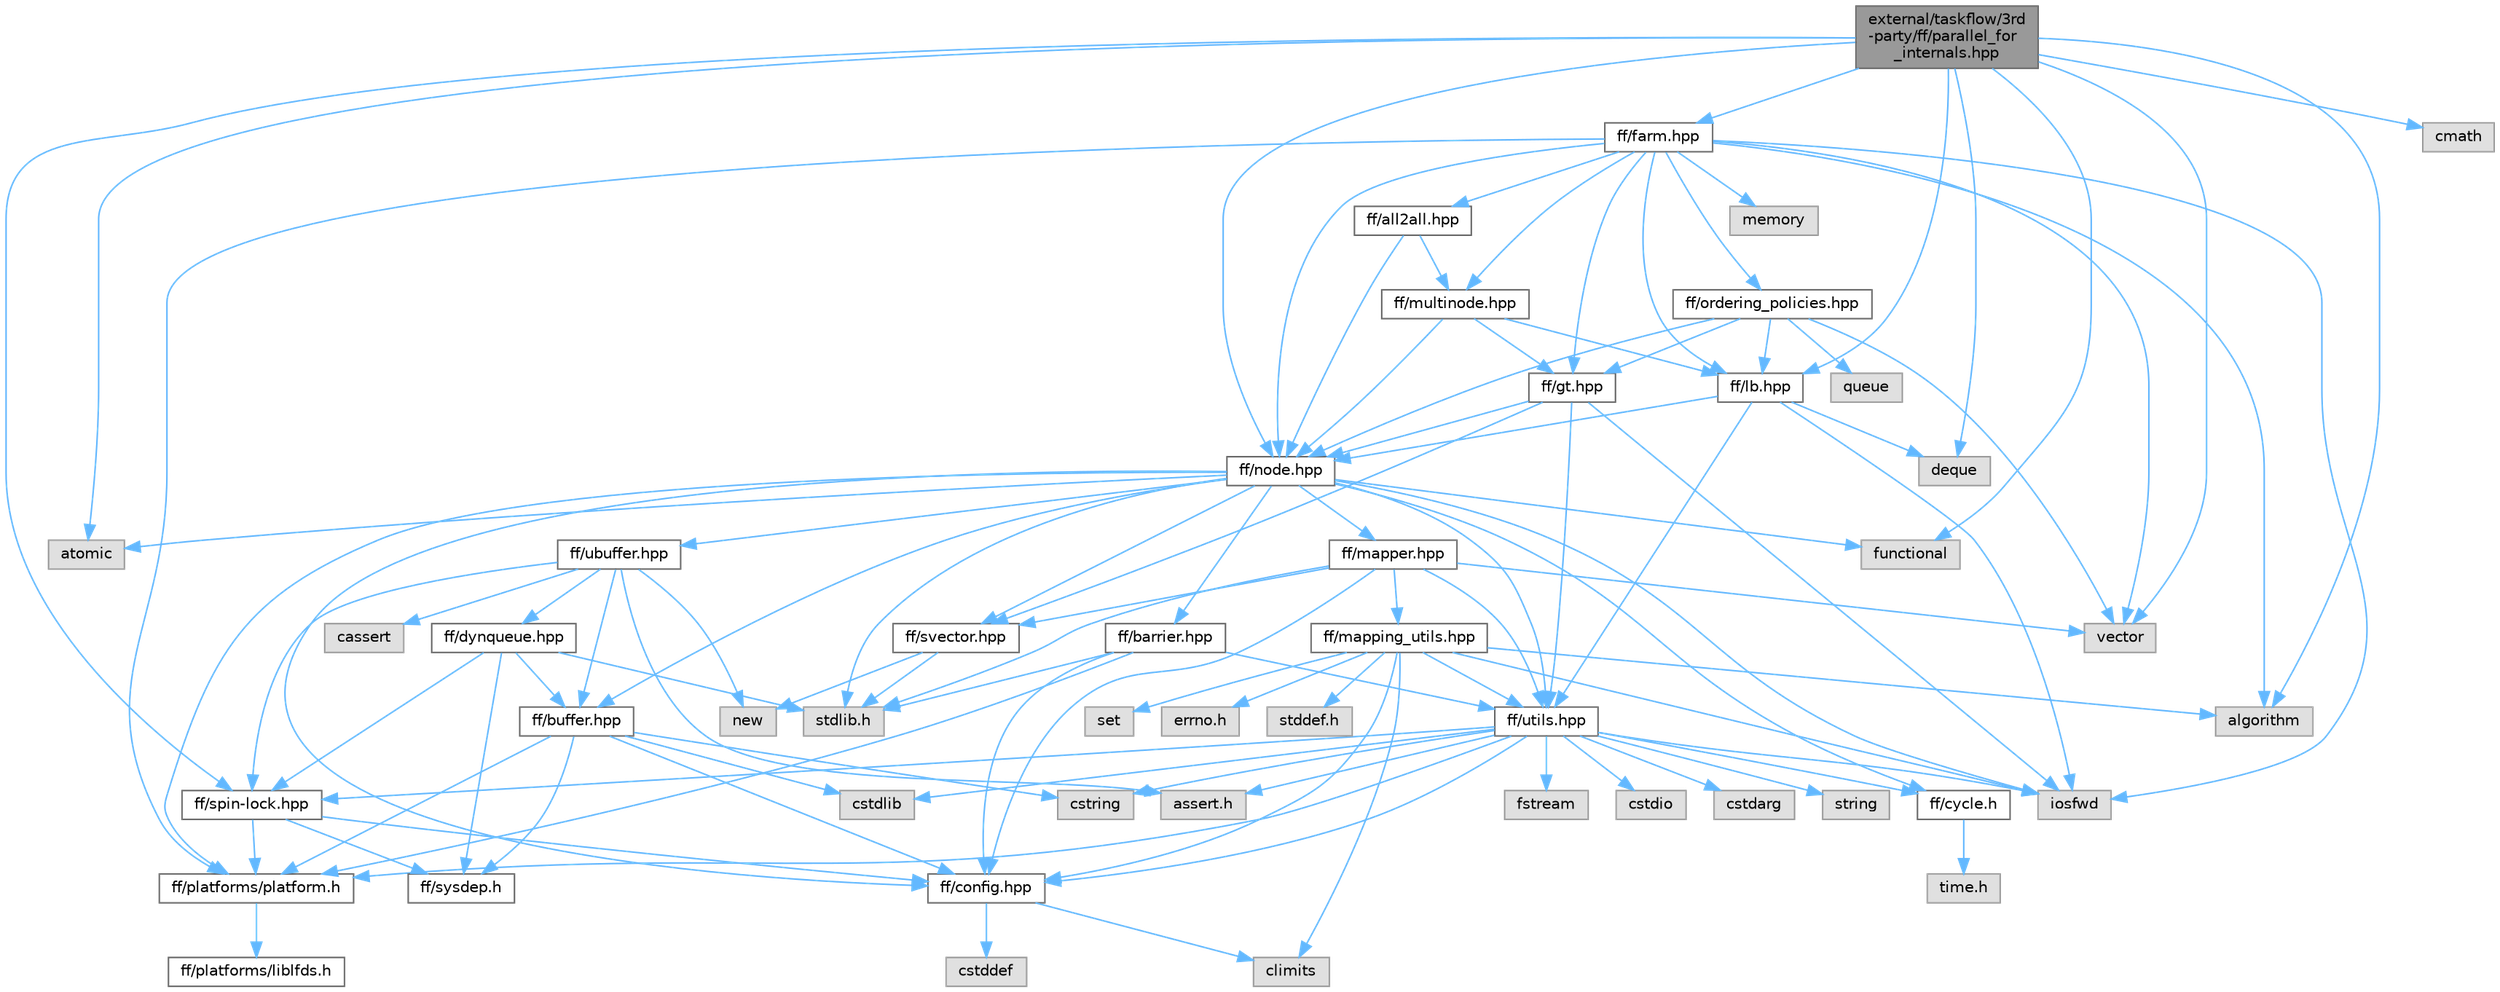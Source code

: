 digraph "external/taskflow/3rd-party/ff/parallel_for_internals.hpp"
{
 // LATEX_PDF_SIZE
  bgcolor="transparent";
  edge [fontname=Helvetica,fontsize=10,labelfontname=Helvetica,labelfontsize=10];
  node [fontname=Helvetica,fontsize=10,shape=box,height=0.2,width=0.4];
  Node1 [id="Node000001",label="external/taskflow/3rd\l-party/ff/parallel_for\l_internals.hpp",height=0.2,width=0.4,color="gray40", fillcolor="grey60", style="filled", fontcolor="black",tooltip="Internal classes and functions for parallel_for/parallel_reduce skeletons."];
  Node1 -> Node2 [id="edge1_Node000001_Node000002",color="steelblue1",style="solid",tooltip=" "];
  Node2 [id="Node000002",label="atomic",height=0.2,width=0.4,color="grey60", fillcolor="#E0E0E0", style="filled",tooltip=" "];
  Node1 -> Node3 [id="edge2_Node000001_Node000003",color="steelblue1",style="solid",tooltip=" "];
  Node3 [id="Node000003",label="algorithm",height=0.2,width=0.4,color="grey60", fillcolor="#E0E0E0", style="filled",tooltip=" "];
  Node1 -> Node4 [id="edge3_Node000001_Node000004",color="steelblue1",style="solid",tooltip=" "];
  Node4 [id="Node000004",label="deque",height=0.2,width=0.4,color="grey60", fillcolor="#E0E0E0", style="filled",tooltip=" "];
  Node1 -> Node5 [id="edge4_Node000001_Node000005",color="steelblue1",style="solid",tooltip=" "];
  Node5 [id="Node000005",label="vector",height=0.2,width=0.4,color="grey60", fillcolor="#E0E0E0", style="filled",tooltip=" "];
  Node1 -> Node6 [id="edge5_Node000001_Node000006",color="steelblue1",style="solid",tooltip=" "];
  Node6 [id="Node000006",label="cmath",height=0.2,width=0.4,color="grey60", fillcolor="#E0E0E0", style="filled",tooltip=" "];
  Node1 -> Node7 [id="edge6_Node000001_Node000007",color="steelblue1",style="solid",tooltip=" "];
  Node7 [id="Node000007",label="functional",height=0.2,width=0.4,color="grey60", fillcolor="#E0E0E0", style="filled",tooltip=" "];
  Node1 -> Node8 [id="edge7_Node000001_Node000008",color="steelblue1",style="solid",tooltip=" "];
  Node8 [id="Node000008",label="ff/lb.hpp",height=0.2,width=0.4,color="grey40", fillcolor="white", style="filled",URL="$lb_8hpp.html",tooltip="Farm Emitter (not a ff_node)"];
  Node8 -> Node9 [id="edge8_Node000008_Node000009",color="steelblue1",style="solid",tooltip=" "];
  Node9 [id="Node000009",label="iosfwd",height=0.2,width=0.4,color="grey60", fillcolor="#E0E0E0", style="filled",tooltip=" "];
  Node8 -> Node4 [id="edge9_Node000008_Node000004",color="steelblue1",style="solid",tooltip=" "];
  Node8 -> Node10 [id="edge10_Node000008_Node000010",color="steelblue1",style="solid",tooltip=" "];
  Node10 [id="Node000010",label="ff/utils.hpp",height=0.2,width=0.4,color="grey40", fillcolor="white", style="filled",URL="$utils_8hpp.html",tooltip="Utility functions"];
  Node10 -> Node11 [id="edge11_Node000010_Node000011",color="steelblue1",style="solid",tooltip=" "];
  Node11 [id="Node000011",label="assert.h",height=0.2,width=0.4,color="grey60", fillcolor="#E0E0E0", style="filled",tooltip=" "];
  Node10 -> Node12 [id="edge12_Node000010_Node000012",color="steelblue1",style="solid",tooltip=" "];
  Node12 [id="Node000012",label="cstdio",height=0.2,width=0.4,color="grey60", fillcolor="#E0E0E0", style="filled",tooltip=" "];
  Node10 -> Node13 [id="edge13_Node000010_Node000013",color="steelblue1",style="solid",tooltip=" "];
  Node13 [id="Node000013",label="cstdlib",height=0.2,width=0.4,color="grey60", fillcolor="#E0E0E0", style="filled",tooltip=" "];
  Node10 -> Node14 [id="edge14_Node000010_Node000014",color="steelblue1",style="solid",tooltip=" "];
  Node14 [id="Node000014",label="cstdarg",height=0.2,width=0.4,color="grey60", fillcolor="#E0E0E0", style="filled",tooltip=" "];
  Node10 -> Node9 [id="edge15_Node000010_Node000009",color="steelblue1",style="solid",tooltip=" "];
  Node10 -> Node15 [id="edge16_Node000010_Node000015",color="steelblue1",style="solid",tooltip=" "];
  Node15 [id="Node000015",label="ff/config.hpp",height=0.2,width=0.4,color="grey40", fillcolor="white", style="filled",URL="$config_8hpp.html",tooltip=" "];
  Node15 -> Node16 [id="edge17_Node000015_Node000016",color="steelblue1",style="solid",tooltip=" "];
  Node16 [id="Node000016",label="cstddef",height=0.2,width=0.4,color="grey60", fillcolor="#E0E0E0", style="filled",tooltip=" "];
  Node15 -> Node17 [id="edge18_Node000015_Node000017",color="steelblue1",style="solid",tooltip=" "];
  Node17 [id="Node000017",label="climits",height=0.2,width=0.4,color="grey60", fillcolor="#E0E0E0", style="filled",tooltip=" "];
  Node10 -> Node18 [id="edge19_Node000010_Node000018",color="steelblue1",style="solid",tooltip=" "];
  Node18 [id="Node000018",label="ff/platforms/platform.h",height=0.2,width=0.4,color="grey40", fillcolor="white", style="filled",URL="$external_2taskflow_23rd-party_2ff_2platforms_2_platform_8h.html",tooltip=" "];
  Node18 -> Node19 [id="edge20_Node000018_Node000019",color="steelblue1",style="solid",tooltip=" "];
  Node19 [id="Node000019",label="ff/platforms/liblfds.h",height=0.2,width=0.4,color="grey40", fillcolor="white", style="filled",URL="$liblfds_8h.html",tooltip=" "];
  Node10 -> Node20 [id="edge21_Node000010_Node000020",color="steelblue1",style="solid",tooltip=" "];
  Node20 [id="Node000020",label="cstring",height=0.2,width=0.4,color="grey60", fillcolor="#E0E0E0", style="filled",tooltip=" "];
  Node10 -> Node21 [id="edge22_Node000010_Node000021",color="steelblue1",style="solid",tooltip=" "];
  Node21 [id="Node000021",label="string",height=0.2,width=0.4,color="grey60", fillcolor="#E0E0E0", style="filled",tooltip=" "];
  Node10 -> Node22 [id="edge23_Node000010_Node000022",color="steelblue1",style="solid",tooltip=" "];
  Node22 [id="Node000022",label="fstream",height=0.2,width=0.4,color="grey60", fillcolor="#E0E0E0", style="filled",tooltip=" "];
  Node10 -> Node23 [id="edge24_Node000010_Node000023",color="steelblue1",style="solid",tooltip=" "];
  Node23 [id="Node000023",label="ff/cycle.h",height=0.2,width=0.4,color="grey40", fillcolor="white", style="filled",URL="$cycle_8h.html",tooltip=" "];
  Node23 -> Node24 [id="edge25_Node000023_Node000024",color="steelblue1",style="solid",tooltip=" "];
  Node24 [id="Node000024",label="time.h",height=0.2,width=0.4,color="grey60", fillcolor="#E0E0E0", style="filled",tooltip=" "];
  Node10 -> Node25 [id="edge26_Node000010_Node000025",color="steelblue1",style="solid",tooltip=" "];
  Node25 [id="Node000025",label="ff/spin-lock.hpp",height=0.2,width=0.4,color="grey40", fillcolor="white", style="filled",URL="$spin-lock_8hpp.html",tooltip="This file contains several alternative spin lock(s) implementations that can be used as FastFlow spin..."];
  Node25 -> Node26 [id="edge27_Node000025_Node000026",color="steelblue1",style="solid",tooltip=" "];
  Node26 [id="Node000026",label="ff/sysdep.h",height=0.2,width=0.4,color="grey40", fillcolor="white", style="filled",URL="$sysdep_8h.html",tooltip=" "];
  Node25 -> Node18 [id="edge28_Node000025_Node000018",color="steelblue1",style="solid",tooltip=" "];
  Node25 -> Node15 [id="edge29_Node000025_Node000015",color="steelblue1",style="solid",tooltip=" "];
  Node8 -> Node27 [id="edge30_Node000008_Node000027",color="steelblue1",style="solid",tooltip=" "];
  Node27 [id="Node000027",label="ff/node.hpp",height=0.2,width=0.4,color="grey40", fillcolor="white", style="filled",URL="$node_8hpp.html",tooltip="FastFlow ff_node"];
  Node27 -> Node28 [id="edge31_Node000027_Node000028",color="steelblue1",style="solid",tooltip=" "];
  Node28 [id="Node000028",label="stdlib.h",height=0.2,width=0.4,color="grey60", fillcolor="#E0E0E0", style="filled",tooltip=" "];
  Node27 -> Node9 [id="edge32_Node000027_Node000009",color="steelblue1",style="solid",tooltip=" "];
  Node27 -> Node7 [id="edge33_Node000027_Node000007",color="steelblue1",style="solid",tooltip=" "];
  Node27 -> Node18 [id="edge34_Node000027_Node000018",color="steelblue1",style="solid",tooltip=" "];
  Node27 -> Node23 [id="edge35_Node000027_Node000023",color="steelblue1",style="solid",tooltip=" "];
  Node27 -> Node10 [id="edge36_Node000027_Node000010",color="steelblue1",style="solid",tooltip=" "];
  Node27 -> Node29 [id="edge37_Node000027_Node000029",color="steelblue1",style="solid",tooltip=" "];
  Node29 [id="Node000029",label="ff/buffer.hpp",height=0.2,width=0.4,color="grey40", fillcolor="white", style="filled",URL="$buffer_8hpp.html",tooltip="This file contains the definition of the bounded SPSC channel buffer used in FastFlow"];
  Node29 -> Node13 [id="edge38_Node000029_Node000013",color="steelblue1",style="solid",tooltip=" "];
  Node29 -> Node20 [id="edge39_Node000029_Node000020",color="steelblue1",style="solid",tooltip=" "];
  Node29 -> Node26 [id="edge40_Node000029_Node000026",color="steelblue1",style="solid",tooltip=" "];
  Node29 -> Node15 [id="edge41_Node000029_Node000015",color="steelblue1",style="solid",tooltip=" "];
  Node29 -> Node18 [id="edge42_Node000029_Node000018",color="steelblue1",style="solid",tooltip=" "];
  Node27 -> Node30 [id="edge43_Node000027_Node000030",color="steelblue1",style="solid",tooltip=" "];
  Node30 [id="Node000030",label="ff/ubuffer.hpp",height=0.2,width=0.4,color="grey40", fillcolor="white", style="filled",URL="$ubuffer_8hpp.html",tooltip="This file contains the definition of the unbounded SWSR circular buffer used in FastFlow"];
  Node30 -> Node11 [id="edge44_Node000030_Node000011",color="steelblue1",style="solid",tooltip=" "];
  Node30 -> Node31 [id="edge45_Node000030_Node000031",color="steelblue1",style="solid",tooltip=" "];
  Node31 [id="Node000031",label="cassert",height=0.2,width=0.4,color="grey60", fillcolor="#E0E0E0", style="filled",tooltip=" "];
  Node30 -> Node32 [id="edge46_Node000030_Node000032",color="steelblue1",style="solid",tooltip=" "];
  Node32 [id="Node000032",label="new",height=0.2,width=0.4,color="grey60", fillcolor="#E0E0E0", style="filled",tooltip=" "];
  Node30 -> Node33 [id="edge47_Node000030_Node000033",color="steelblue1",style="solid",tooltip=" "];
  Node33 [id="Node000033",label="ff/dynqueue.hpp",height=0.2,width=0.4,color="grey40", fillcolor="white", style="filled",URL="$dynqueue_8hpp.html",tooltip="Implementation of a dynamic queue. Not currently used."];
  Node33 -> Node28 [id="edge48_Node000033_Node000028",color="steelblue1",style="solid",tooltip=" "];
  Node33 -> Node29 [id="edge49_Node000033_Node000029",color="steelblue1",style="solid",tooltip=" "];
  Node33 -> Node25 [id="edge50_Node000033_Node000025",color="steelblue1",style="solid",tooltip=" "];
  Node33 -> Node26 [id="edge51_Node000033_Node000026",color="steelblue1",style="solid",tooltip=" "];
  Node30 -> Node29 [id="edge52_Node000030_Node000029",color="steelblue1",style="solid",tooltip=" "];
  Node30 -> Node25 [id="edge53_Node000030_Node000025",color="steelblue1",style="solid",tooltip=" "];
  Node27 -> Node34 [id="edge54_Node000027_Node000034",color="steelblue1",style="solid",tooltip=" "];
  Node34 [id="Node000034",label="ff/mapper.hpp",height=0.2,width=0.4,color="grey40", fillcolor="white", style="filled",URL="$mapper_8hpp.html",tooltip="This file contains the thread mapper definition used in FastFlow"];
  Node34 -> Node28 [id="edge55_Node000034_Node000028",color="steelblue1",style="solid",tooltip=" "];
  Node34 -> Node15 [id="edge56_Node000034_Node000015",color="steelblue1",style="solid",tooltip=" "];
  Node34 -> Node35 [id="edge57_Node000034_Node000035",color="steelblue1",style="solid",tooltip=" "];
  Node35 [id="Node000035",label="ff/svector.hpp",height=0.2,width=0.4,color="grey40", fillcolor="white", style="filled",URL="$svector_8hpp.html",tooltip="Simple yet efficient dynamic vector"];
  Node35 -> Node28 [id="edge58_Node000035_Node000028",color="steelblue1",style="solid",tooltip=" "];
  Node35 -> Node32 [id="edge59_Node000035_Node000032",color="steelblue1",style="solid",tooltip=" "];
  Node34 -> Node10 [id="edge60_Node000034_Node000010",color="steelblue1",style="solid",tooltip=" "];
  Node34 -> Node36 [id="edge61_Node000034_Node000036",color="steelblue1",style="solid",tooltip=" "];
  Node36 [id="Node000036",label="ff/mapping_utils.hpp",height=0.2,width=0.4,color="grey40", fillcolor="white", style="filled",URL="$mapping__utils_8hpp.html",tooltip="This file contains utilities for plaform inspection and thread pinning"];
  Node36 -> Node17 [id="edge62_Node000036_Node000017",color="steelblue1",style="solid",tooltip=" "];
  Node36 -> Node37 [id="edge63_Node000036_Node000037",color="steelblue1",style="solid",tooltip=" "];
  Node37 [id="Node000037",label="set",height=0.2,width=0.4,color="grey60", fillcolor="#E0E0E0", style="filled",tooltip=" "];
  Node36 -> Node3 [id="edge64_Node000036_Node000003",color="steelblue1",style="solid",tooltip=" "];
  Node36 -> Node9 [id="edge65_Node000036_Node000009",color="steelblue1",style="solid",tooltip=" "];
  Node36 -> Node38 [id="edge66_Node000036_Node000038",color="steelblue1",style="solid",tooltip=" "];
  Node38 [id="Node000038",label="errno.h",height=0.2,width=0.4,color="grey60", fillcolor="#E0E0E0", style="filled",tooltip=" "];
  Node36 -> Node15 [id="edge67_Node000036_Node000015",color="steelblue1",style="solid",tooltip=" "];
  Node36 -> Node10 [id="edge68_Node000036_Node000010",color="steelblue1",style="solid",tooltip=" "];
  Node36 -> Node39 [id="edge69_Node000036_Node000039",color="steelblue1",style="solid",tooltip=" "];
  Node39 [id="Node000039",label="stddef.h",height=0.2,width=0.4,color="grey60", fillcolor="#E0E0E0", style="filled",tooltip=" "];
  Node34 -> Node5 [id="edge70_Node000034_Node000005",color="steelblue1",style="solid",tooltip=" "];
  Node27 -> Node15 [id="edge71_Node000027_Node000015",color="steelblue1",style="solid",tooltip=" "];
  Node27 -> Node35 [id="edge72_Node000027_Node000035",color="steelblue1",style="solid",tooltip=" "];
  Node27 -> Node40 [id="edge73_Node000027_Node000040",color="steelblue1",style="solid",tooltip=" "];
  Node40 [id="Node000040",label="ff/barrier.hpp",height=0.2,width=0.4,color="grey40", fillcolor="white", style="filled",URL="$barrier_8hpp.html",tooltip="FastFlow blocking and non-blocking barrier implementations"];
  Node40 -> Node28 [id="edge74_Node000040_Node000028",color="steelblue1",style="solid",tooltip=" "];
  Node40 -> Node18 [id="edge75_Node000040_Node000018",color="steelblue1",style="solid",tooltip=" "];
  Node40 -> Node10 [id="edge76_Node000040_Node000010",color="steelblue1",style="solid",tooltip=" "];
  Node40 -> Node15 [id="edge77_Node000040_Node000015",color="steelblue1",style="solid",tooltip=" "];
  Node27 -> Node2 [id="edge78_Node000027_Node000002",color="steelblue1",style="solid",tooltip=" "];
  Node1 -> Node27 [id="edge79_Node000001_Node000027",color="steelblue1",style="solid",tooltip=" "];
  Node1 -> Node41 [id="edge80_Node000001_Node000041",color="steelblue1",style="solid",tooltip=" "];
  Node41 [id="Node000041",label="ff/farm.hpp",height=0.2,width=0.4,color="grey40", fillcolor="white", style="filled",URL="$farm_8hpp.html",tooltip="Farm pattern"];
  Node41 -> Node9 [id="edge81_Node000041_Node000009",color="steelblue1",style="solid",tooltip=" "];
  Node41 -> Node5 [id="edge82_Node000041_Node000005",color="steelblue1",style="solid",tooltip=" "];
  Node41 -> Node3 [id="edge83_Node000041_Node000003",color="steelblue1",style="solid",tooltip=" "];
  Node41 -> Node42 [id="edge84_Node000041_Node000042",color="steelblue1",style="solid",tooltip=" "];
  Node42 [id="Node000042",label="memory",height=0.2,width=0.4,color="grey60", fillcolor="#E0E0E0", style="filled",tooltip=" "];
  Node41 -> Node18 [id="edge85_Node000041_Node000018",color="steelblue1",style="solid",tooltip=" "];
  Node41 -> Node8 [id="edge86_Node000041_Node000008",color="steelblue1",style="solid",tooltip=" "];
  Node41 -> Node43 [id="edge87_Node000041_Node000043",color="steelblue1",style="solid",tooltip=" "];
  Node43 [id="Node000043",label="ff/gt.hpp",height=0.2,width=0.4,color="grey40", fillcolor="white", style="filled",URL="$gt_8hpp.html",tooltip="Farm Collector (it is not a ff_node)"];
  Node43 -> Node9 [id="edge88_Node000043_Node000009",color="steelblue1",style="solid",tooltip=" "];
  Node43 -> Node35 [id="edge89_Node000043_Node000035",color="steelblue1",style="solid",tooltip=" "];
  Node43 -> Node10 [id="edge90_Node000043_Node000010",color="steelblue1",style="solid",tooltip=" "];
  Node43 -> Node27 [id="edge91_Node000043_Node000027",color="steelblue1",style="solid",tooltip=" "];
  Node41 -> Node27 [id="edge92_Node000041_Node000027",color="steelblue1",style="solid",tooltip=" "];
  Node41 -> Node44 [id="edge93_Node000041_Node000044",color="steelblue1",style="solid",tooltip=" "];
  Node44 [id="Node000044",label="ff/multinode.hpp",height=0.2,width=0.4,color="grey40", fillcolor="white", style="filled",URL="$multinode_8hpp.html",tooltip="FastFlow ff_minode ff_monode and typed versions."];
  Node44 -> Node27 [id="edge94_Node000044_Node000027",color="steelblue1",style="solid",tooltip=" "];
  Node44 -> Node8 [id="edge95_Node000044_Node000008",color="steelblue1",style="solid",tooltip=" "];
  Node44 -> Node43 [id="edge96_Node000044_Node000043",color="steelblue1",style="solid",tooltip=" "];
  Node41 -> Node45 [id="edge97_Node000041_Node000045",color="steelblue1",style="solid",tooltip=" "];
  Node45 [id="Node000045",label="ff/ordering_policies.hpp",height=0.2,width=0.4,color="grey40", fillcolor="white", style="filled",URL="$ordering__policies_8hpp.html",tooltip=" "];
  Node45 -> Node5 [id="edge98_Node000045_Node000005",color="steelblue1",style="solid",tooltip=" "];
  Node45 -> Node46 [id="edge99_Node000045_Node000046",color="steelblue1",style="solid",tooltip=" "];
  Node46 [id="Node000046",label="queue",height=0.2,width=0.4,color="grey60", fillcolor="#E0E0E0", style="filled",tooltip=" "];
  Node45 -> Node8 [id="edge100_Node000045_Node000008",color="steelblue1",style="solid",tooltip=" "];
  Node45 -> Node43 [id="edge101_Node000045_Node000043",color="steelblue1",style="solid",tooltip=" "];
  Node45 -> Node27 [id="edge102_Node000045_Node000027",color="steelblue1",style="solid",tooltip=" "];
  Node41 -> Node47 [id="edge103_Node000041_Node000047",color="steelblue1",style="solid",tooltip=" "];
  Node47 [id="Node000047",label="ff/all2all.hpp",height=0.2,width=0.4,color="grey40", fillcolor="white", style="filled",URL="$all2all_8hpp.html",tooltip="FastFlow all-2-all building block"];
  Node47 -> Node27 [id="edge104_Node000047_Node000027",color="steelblue1",style="solid",tooltip=" "];
  Node47 -> Node44 [id="edge105_Node000047_Node000044",color="steelblue1",style="solid",tooltip=" "];
  Node1 -> Node25 [id="edge106_Node000001_Node000025",color="steelblue1",style="solid",tooltip=" "];
}
